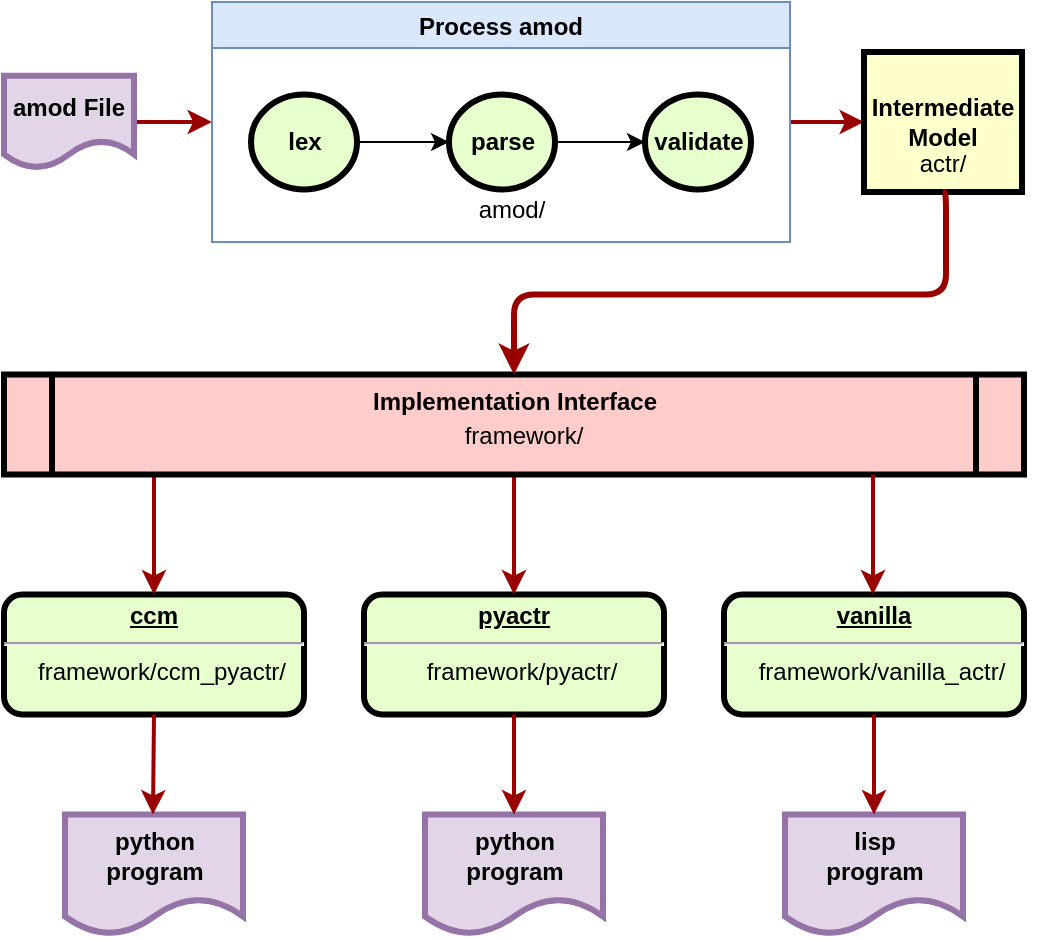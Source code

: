 <mxfile version="15.2.7" type="device"><diagram name="Page-1" id="c7558073-3199-34d8-9f00-42111426c3f3"><mxGraphModel dx="1106" dy="1003" grid="1" gridSize="10" guides="1" tooltips="1" connect="1" arrows="1" fold="1" page="1" pageScale="1" pageWidth="826" pageHeight="1169" background="none" math="0" shadow="0"><root><mxCell id="0"/><mxCell id="1" parent="0"/><mxCell id="9" value="&lt;p style=&quot;margin: 0px ; margin-top: 4px ; text-align: center ; text-decoration: underline&quot;&gt;&lt;strong&gt;vanilla&lt;/strong&gt;&lt;/p&gt;&lt;hr&gt;&lt;p style=&quot;margin: 0px ; margin-left: 8px&quot;&gt;&lt;span style=&quot;font-weight: 400&quot;&gt;framework/vanilla_actr/&lt;/span&gt;&lt;br&gt;&lt;/p&gt;" style="verticalAlign=middle;align=center;overflow=fill;fontSize=12;fontFamily=Helvetica;html=1;rounded=1;fontStyle=1;strokeWidth=3;fillColor=#E6FFCC" parent="1" vertex="1"><mxGeometry x="400" y="336.25" width="150" height="60" as="geometry"/></mxCell><mxCell id="10" value="&lt;p style=&quot;margin: 4px 0px 0px; text-decoration: underline;&quot;&gt;&lt;strong&gt;ccm&lt;/strong&gt;&lt;/p&gt;&lt;hr&gt;&lt;p style=&quot;margin: 0px 0px 0px 8px;&quot;&gt;&lt;span style=&quot;font-weight: normal&quot;&gt;framework/ccm_pyactr/&lt;/span&gt;&lt;/p&gt;" style="verticalAlign=middle;align=center;overflow=fill;fontSize=12;fontFamily=Helvetica;html=1;rounded=1;fontStyle=1;strokeWidth=3;fillColor=#E6FFCC" parent="1" vertex="1"><mxGeometry x="40" y="336.25" width="150" height="60" as="geometry"/></mxCell><mxCell id="36" value="" style="edgeStyle=none;noEdgeStyle=1;strokeColor=#990000;strokeWidth=2;entryX=0;entryY=0.5;entryDx=0;entryDy=0;" parent="1" source="hyeWZFNne96kKPvq3QCU-103" target="hyeWZFNne96kKPvq3QCU-110" edge="1"><mxGeometry width="100" height="100" relative="1" as="geometry"><mxPoint x="263.5" y="100" as="sourcePoint"/><mxPoint x="134" y="56.25" as="targetPoint"/></mxGeometry></mxCell><mxCell id="11" value="&lt;p style=&quot;margin: 0px ; margin-top: 4px ; text-align: center ; text-decoration: underline&quot;&gt;&lt;strong&gt;&lt;strong&gt;pyactr&lt;/strong&gt;&lt;br&gt;&lt;/strong&gt;&lt;/p&gt;&lt;hr&gt;&lt;p style=&quot;margin: 0px ; margin-left: 8px&quot;&gt;&lt;span style=&quot;font-weight: 400&quot;&gt;framework/pyactr/&lt;/span&gt;&lt;br&gt;&lt;/p&gt;" style="verticalAlign=middle;align=center;overflow=fill;fontSize=12;fontFamily=Helvetica;html=1;rounded=1;fontStyle=1;strokeWidth=3;fillColor=#E6FFCC" parent="1" vertex="1"><mxGeometry x="220" y="336.25" width="150" height="60" as="geometry"/></mxCell><mxCell id="88" value="" style="edgeStyle=elbowEdgeStyle;elbow=horizontal;strokeColor=#990000;strokeWidth=2;entryX=0.5;entryY=0;entryDx=0;entryDy=0;" parent="1" source="5" target="11" edge="1"><mxGeometry width="100" height="100" relative="1" as="geometry"><mxPoint x="-20" y="516.25" as="sourcePoint"/><mxPoint x="284" y="326.25" as="targetPoint"/><Array as="points"><mxPoint x="295" y="306.25"/><mxPoint x="300" y="316.25"/></Array></mxGeometry></mxCell><mxCell id="92" value="" style="edgeStyle=elbowEdgeStyle;elbow=horizontal;strokeColor=#990000;strokeWidth=2;entryX=0.5;entryY=0;entryDx=0;entryDy=0;" parent="1" source="5" target="10" edge="1"><mxGeometry width="100" height="100" relative="1" as="geometry"><mxPoint x="-40.0" y="516.25" as="sourcePoint"/><mxPoint x="134" y="326.25" as="targetPoint"/><Array as="points"><mxPoint x="115" y="316.25"/><mxPoint x="130" y="326.25"/></Array></mxGeometry></mxCell><mxCell id="hyeWZFNne96kKPvq3QCU-98" value="" style="edgeStyle=none;noEdgeStyle=1;strokeColor=#990000;strokeWidth=2;entryX=0;entryY=0.5;entryDx=0;entryDy=0;exitX=1;exitY=0.5;exitDx=0;exitDy=0;" parent="1" source="hyeWZFNne96kKPvq3QCU-110" target="hyeWZFNne96kKPvq3QCU-96" edge="1"><mxGeometry width="100" height="100" relative="1" as="geometry"><mxPoint x="464" y="116.25" as="sourcePoint"/><mxPoint x="521.5" y="99.5" as="targetPoint"/></mxGeometry></mxCell><mxCell id="hyeWZFNne96kKPvq3QCU-99" style="edgeStyle=orthogonalEdgeStyle;rounded=0;orthogonalLoop=1;jettySize=auto;html=1;exitX=0.5;exitY=1;exitDx=0;exitDy=0;" parent="1" edge="1"><mxGeometry relative="1" as="geometry"><mxPoint x="353.25" y="130" as="sourcePoint"/><mxPoint x="353.3" y="130" as="targetPoint"/></mxGeometry></mxCell><mxCell id="hyeWZFNne96kKPvq3QCU-103" value="&lt;meta charset=&quot;utf-8&quot;&gt;&lt;span style=&quot;color: rgb(0, 0, 0); font-family: helvetica; font-size: 12px; font-style: normal; font-weight: 700; letter-spacing: normal; text-align: center; text-indent: 0px; text-transform: none; word-spacing: 0px; display: inline; float: none;&quot;&gt;amod File&lt;/span&gt;" style="shape=document;whiteSpace=wrap;html=1;boundedLbl=1;align=center;verticalAlign=middle;fontStyle=1;strokeWidth=3;fillColor=#e1d5e7;strokeColor=#9673a6;" parent="1" vertex="1"><mxGeometry x="40" y="76.88" width="65" height="46.25" as="geometry"/></mxCell><mxCell id="hyeWZFNne96kKPvq3QCU-110" value="Process amod" style="swimlane;align=center;verticalAlign=middle;html=0;fillColor=#dae8fc;strokeColor=#6c8ebf;sketch=0;swimlaneFillColor=#ffffff;" parent="1" vertex="1"><mxGeometry x="144" y="40" width="289" height="120" as="geometry"/></mxCell><mxCell id="hyeWZFNne96kKPvq3QCU-117" value="" style="group" parent="hyeWZFNne96kKPvq3QCU-110" vertex="1" connectable="0"><mxGeometry x="19.5" y="46.25" width="250" height="47.5" as="geometry"/></mxCell><mxCell id="hyeWZFNne96kKPvq3QCU-100" value="lex" style="ellipse;whiteSpace=wrap;html=1;align=center;verticalAlign=middle;rounded=1;fontStyle=1;strokeWidth=3;fillColor=#E6FFCC;" parent="hyeWZFNne96kKPvq3QCU-117" vertex="1"><mxGeometry width="53" height="47.5" as="geometry"/></mxCell><mxCell id="hyeWZFNne96kKPvq3QCU-106" value="parse" style="ellipse;whiteSpace=wrap;html=1;align=center;verticalAlign=middle;rounded=1;fontStyle=1;strokeWidth=3;fillColor=#E6FFCC;" parent="hyeWZFNne96kKPvq3QCU-117" vertex="1"><mxGeometry x="99" width="53" height="47.5" as="geometry"/></mxCell><mxCell id="hyeWZFNne96kKPvq3QCU-107" value="validate" style="ellipse;whiteSpace=wrap;html=1;align=center;verticalAlign=middle;rounded=1;fontStyle=1;strokeWidth=3;fillColor=#E6FFCC;" parent="hyeWZFNne96kKPvq3QCU-117" vertex="1"><mxGeometry x="197" width="53" height="47.5" as="geometry"/></mxCell><mxCell id="hyeWZFNne96kKPvq3QCU-116" style="edgeStyle=orthogonalEdgeStyle;rounded=0;orthogonalLoop=1;jettySize=auto;html=1;exitX=1;exitY=0.5;exitDx=0;exitDy=0;entryX=0;entryY=0.5;entryDx=0;entryDy=0;" parent="hyeWZFNne96kKPvq3QCU-117" source="hyeWZFNne96kKPvq3QCU-100" target="hyeWZFNne96kKPvq3QCU-106" edge="1"><mxGeometry relative="1" as="geometry"/></mxCell><mxCell id="hyeWZFNne96kKPvq3QCU-115" style="edgeStyle=orthogonalEdgeStyle;rounded=0;orthogonalLoop=1;jettySize=auto;html=1;exitX=1;exitY=0.5;exitDx=0;exitDy=0;entryX=0;entryY=0.5;entryDx=0;entryDy=0;" parent="hyeWZFNne96kKPvq3QCU-117" source="hyeWZFNne96kKPvq3QCU-106" target="hyeWZFNne96kKPvq3QCU-107" edge="1"><mxGeometry relative="1" as="geometry"/></mxCell><mxCell id="hyeWZFNne96kKPvq3QCU-127" value="amod/" style="text;html=1;strokeColor=none;fillColor=none;align=center;verticalAlign=middle;whiteSpace=wrap;rounded=0;" parent="hyeWZFNne96kKPvq3QCU-110" vertex="1"><mxGeometry x="129.5" y="93.75" width="40" height="20" as="geometry"/></mxCell><mxCell id="hyeWZFNne96kKPvq3QCU-134" value="" style="group" parent="1" vertex="1" connectable="0"><mxGeometry x="50" y="226.25" width="500" height="50" as="geometry"/></mxCell><mxCell id="5" value="Implementation Interface" style="shape=process;whiteSpace=wrap;align=center;verticalAlign=top;size=0.048;fontStyle=1;strokeWidth=3;fillColor=#FFCCCC" parent="hyeWZFNne96kKPvq3QCU-134" vertex="1"><mxGeometry x="-10" width="510" height="50" as="geometry"/></mxCell><mxCell id="hyeWZFNne96kKPvq3QCU-130" value="framework/" style="text;html=1;strokeColor=none;fillColor=none;align=center;verticalAlign=middle;whiteSpace=wrap;rounded=0;" parent="hyeWZFNne96kKPvq3QCU-134" vertex="1"><mxGeometry x="225" y="21" width="50" height="20" as="geometry"/></mxCell><mxCell id="hyeWZFNne96kKPvq3QCU-135" value="" style="group" parent="1" vertex="1" connectable="0"><mxGeometry x="450" y="45" width="119" height="110" as="geometry"/></mxCell><mxCell id="hyeWZFNne96kKPvq3QCU-96" value="Intermediate&#10;Model" style="whiteSpace=wrap;align=center;verticalAlign=middle;fontStyle=1;strokeWidth=3;fillColor=#FFFFCC" parent="hyeWZFNne96kKPvq3QCU-135" vertex="1"><mxGeometry x="20" y="20" width="79" height="70" as="geometry"/></mxCell><mxCell id="hyeWZFNne96kKPvq3QCU-129" value="actr/" style="text;html=1;strokeColor=none;fillColor=none;align=center;verticalAlign=middle;whiteSpace=wrap;rounded=0;" parent="hyeWZFNne96kKPvq3QCU-135" vertex="1"><mxGeometry x="41.944" y="67.031" width="35.111" height="17.5" as="geometry"/></mxCell><mxCell id="hyeWZFNne96kKPvq3QCU-138" style="edgeStyle=orthogonalEdgeStyle;rounded=1;orthogonalLoop=1;jettySize=auto;html=1;entryX=0.5;entryY=0;entryDx=0;entryDy=0;exitX=0.5;exitY=1;exitDx=0;exitDy=0;strokeColor=#990000;strokeWidth=3;" parent="1" source="hyeWZFNne96kKPvq3QCU-96" target="5" edge="1"><mxGeometry relative="1" as="geometry"><mxPoint x="434" y="206.25" as="targetPoint"/><Array as="points"><mxPoint x="511" y="186.25"/><mxPoint x="295" y="186.25"/></Array></mxGeometry></mxCell><mxCell id="hyeWZFNne96kKPvq3QCU-139" value="python&lt;br&gt;program" style="shape=document;whiteSpace=wrap;html=1;boundedLbl=1;align=center;verticalAlign=middle;fontStyle=1;strokeColor=#9673a6;strokeWidth=3;fillColor=#e1d5e7;" parent="1" vertex="1"><mxGeometry x="70.5" y="446.25" width="89" height="60" as="geometry"/></mxCell><mxCell id="hyeWZFNne96kKPvq3QCU-142" value="python&lt;br&gt;program" style="shape=document;whiteSpace=wrap;html=1;boundedLbl=1;align=center;verticalAlign=middle;fontStyle=1;strokeColor=#9673a6;strokeWidth=3;fillColor=#e1d5e7;" parent="1" vertex="1"><mxGeometry x="250.5" y="446.25" width="89" height="60" as="geometry"/></mxCell><mxCell id="hyeWZFNne96kKPvq3QCU-143" value="lisp&lt;br&gt;program" style="shape=document;whiteSpace=wrap;html=1;boundedLbl=1;align=center;verticalAlign=middle;fontStyle=1;strokeColor=#9673a6;strokeWidth=3;fillColor=#e1d5e7;" parent="1" vertex="1"><mxGeometry x="430.5" y="446.25" width="89" height="60" as="geometry"/></mxCell><mxCell id="hyeWZFNne96kKPvq3QCU-145" value="" style="edgeStyle=elbowEdgeStyle;elbow=horizontal;strokeColor=#990000;strokeWidth=2;entryX=0.5;entryY=0;entryDx=0;entryDy=0;" parent="1" source="5" target="9" edge="1"><mxGeometry width="100" height="100" relative="1" as="geometry"><mxPoint x="504" y="316.25" as="sourcePoint"/><mxPoint x="504" y="326.25" as="targetPoint"/><Array as="points"><mxPoint x="474.5" y="306.25"/><mxPoint x="479.5" y="316.25"/></Array></mxGeometry></mxCell><mxCell id="hyeWZFNne96kKPvq3QCU-146" value="" style="edgeStyle=elbowEdgeStyle;elbow=horizontal;strokeColor=#990000;strokeWidth=2;exitX=0.5;exitY=1;exitDx=0;exitDy=0;entryX=0.5;entryY=0;entryDx=0;entryDy=0;" parent="1" source="10" target="hyeWZFNne96kKPvq3QCU-139" edge="1"><mxGeometry width="100" height="100" relative="1" as="geometry"><mxPoint x="94" y="416.25" as="sourcePoint"/><mxPoint x="115" y="446.25" as="targetPoint"/><Array as="points"><mxPoint x="114.5" y="426.25"/><mxPoint x="119.5" y="436.25"/></Array></mxGeometry></mxCell><mxCell id="hyeWZFNne96kKPvq3QCU-148" value="" style="edgeStyle=elbowEdgeStyle;elbow=horizontal;strokeColor=#990000;strokeWidth=2;entryX=0.5;entryY=0;entryDx=0;entryDy=0;exitX=0.5;exitY=1;exitDx=0;exitDy=0;" parent="1" source="11" target="hyeWZFNne96kKPvq3QCU-142" edge="1"><mxGeometry width="100" height="100" relative="1" as="geometry"><mxPoint x="354" y="416.25" as="sourcePoint"/><mxPoint x="354" y="486.25" as="targetPoint"/><Array as="points"><mxPoint x="295" y="426.25"/><mxPoint x="359" y="456.25"/></Array></mxGeometry></mxCell><mxCell id="hyeWZFNne96kKPvq3QCU-149" value="" style="edgeStyle=elbowEdgeStyle;elbow=horizontal;strokeColor=#990000;strokeWidth=2;entryX=0.5;entryY=0;entryDx=0;entryDy=0;exitX=0.5;exitY=1;exitDx=0;exitDy=0;" parent="1" source="9" target="hyeWZFNne96kKPvq3QCU-143" edge="1"><mxGeometry width="100" height="100" relative="1" as="geometry"><mxPoint x="564" y="406.25" as="sourcePoint"/><mxPoint x="564" y="476.25" as="targetPoint"/><Array as="points"><mxPoint x="475" y="426.25"/><mxPoint x="569" y="446.25"/></Array></mxGeometry></mxCell></root></mxGraphModel></diagram></mxfile>